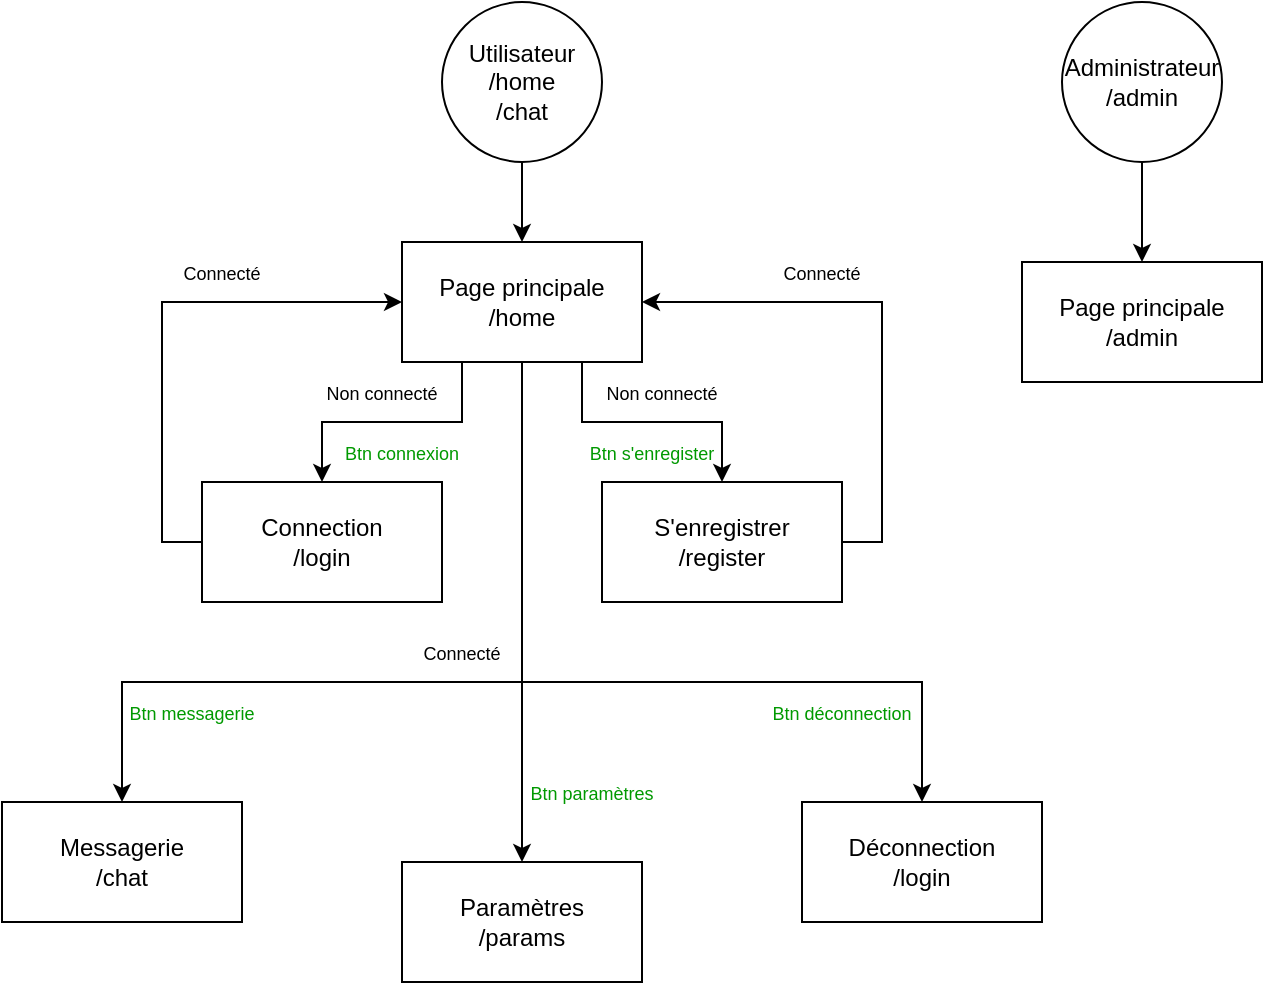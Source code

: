 <mxfile version="20.8.11" type="device"><diagram name="Page-1" id="_ssEASDiuMBoCrUwFGEi"><mxGraphModel dx="1061" dy="573" grid="0" gridSize="10" guides="1" tooltips="1" connect="1" arrows="1" fold="1" page="1" pageScale="1" pageWidth="827" pageHeight="1169" math="0" shadow="0"><root><mxCell id="0"/><mxCell id="1" parent="0"/><mxCell id="FOPwFPu4S45W2J7-EupA-4" style="edgeStyle=orthogonalEdgeStyle;rounded=0;orthogonalLoop=1;jettySize=auto;html=1;exitX=0.25;exitY=1;exitDx=0;exitDy=0;entryX=0.5;entryY=0;entryDx=0;entryDy=0;" edge="1" parent="1" source="FOPwFPu4S45W2J7-EupA-1" target="FOPwFPu4S45W2J7-EupA-3"><mxGeometry relative="1" as="geometry"/></mxCell><mxCell id="FOPwFPu4S45W2J7-EupA-6" style="edgeStyle=orthogonalEdgeStyle;rounded=0;orthogonalLoop=1;jettySize=auto;html=1;exitX=0.75;exitY=1;exitDx=0;exitDy=0;entryX=0.5;entryY=0;entryDx=0;entryDy=0;" edge="1" parent="1" source="FOPwFPu4S45W2J7-EupA-1" target="FOPwFPu4S45W2J7-EupA-5"><mxGeometry relative="1" as="geometry"/></mxCell><mxCell id="FOPwFPu4S45W2J7-EupA-24" style="edgeStyle=orthogonalEdgeStyle;rounded=0;orthogonalLoop=1;jettySize=auto;html=1;exitX=0.5;exitY=1;exitDx=0;exitDy=0;entryX=0.5;entryY=0;entryDx=0;entryDy=0;fontSize=10;fontColor=#00CC00;" edge="1" parent="1" source="FOPwFPu4S45W2J7-EupA-1" target="FOPwFPu4S45W2J7-EupA-14"><mxGeometry relative="1" as="geometry"><Array as="points"><mxPoint x="300" y="480"/><mxPoint x="100" y="480"/></Array></mxGeometry></mxCell><mxCell id="FOPwFPu4S45W2J7-EupA-25" style="edgeStyle=orthogonalEdgeStyle;rounded=0;orthogonalLoop=1;jettySize=auto;html=1;exitX=0.5;exitY=1;exitDx=0;exitDy=0;entryX=0.5;entryY=0;entryDx=0;entryDy=0;fontSize=10;fontColor=#00CC00;" edge="1" parent="1" source="FOPwFPu4S45W2J7-EupA-1" target="FOPwFPu4S45W2J7-EupA-19"><mxGeometry relative="1" as="geometry"><Array as="points"><mxPoint x="300" y="480"/><mxPoint x="500" y="480"/></Array></mxGeometry></mxCell><mxCell id="FOPwFPu4S45W2J7-EupA-29" style="edgeStyle=orthogonalEdgeStyle;rounded=0;orthogonalLoop=1;jettySize=auto;html=1;exitX=0.5;exitY=1;exitDx=0;exitDy=0;entryX=0.5;entryY=0;entryDx=0;entryDy=0;fontSize=12;fontColor=#00CC00;" edge="1" parent="1" source="FOPwFPu4S45W2J7-EupA-1" target="FOPwFPu4S45W2J7-EupA-28"><mxGeometry relative="1" as="geometry"/></mxCell><mxCell id="FOPwFPu4S45W2J7-EupA-1" value="Page principale&lt;br&gt;/home" style="rounded=0;whiteSpace=wrap;html=1;" vertex="1" parent="1"><mxGeometry x="240" y="260" width="120" height="60" as="geometry"/></mxCell><mxCell id="FOPwFPu4S45W2J7-EupA-7" style="edgeStyle=orthogonalEdgeStyle;rounded=0;orthogonalLoop=1;jettySize=auto;html=1;exitX=0;exitY=0.5;exitDx=0;exitDy=0;entryX=0;entryY=0.5;entryDx=0;entryDy=0;" edge="1" parent="1" source="FOPwFPu4S45W2J7-EupA-3" target="FOPwFPu4S45W2J7-EupA-1"><mxGeometry relative="1" as="geometry"/></mxCell><mxCell id="FOPwFPu4S45W2J7-EupA-3" value="Connection&lt;br&gt;/login" style="rounded=0;whiteSpace=wrap;html=1;" vertex="1" parent="1"><mxGeometry x="140" y="380" width="120" height="60" as="geometry"/></mxCell><mxCell id="FOPwFPu4S45W2J7-EupA-8" style="edgeStyle=orthogonalEdgeStyle;rounded=0;orthogonalLoop=1;jettySize=auto;html=1;exitX=1;exitY=0.5;exitDx=0;exitDy=0;entryX=1;entryY=0.5;entryDx=0;entryDy=0;" edge="1" parent="1" source="FOPwFPu4S45W2J7-EupA-5" target="FOPwFPu4S45W2J7-EupA-1"><mxGeometry relative="1" as="geometry"/></mxCell><mxCell id="FOPwFPu4S45W2J7-EupA-5" value="S'enregistrer&lt;br&gt;/register" style="rounded=0;whiteSpace=wrap;html=1;" vertex="1" parent="1"><mxGeometry x="340" y="380" width="120" height="60" as="geometry"/></mxCell><mxCell id="FOPwFPu4S45W2J7-EupA-9" value="&lt;font style=&quot;font-size: 9px;&quot;&gt;Connecté&lt;/font&gt;" style="text;html=1;strokeColor=none;fillColor=none;align=center;verticalAlign=middle;whiteSpace=wrap;rounded=0;" vertex="1" parent="1"><mxGeometry x="120" y="260" width="60" height="30" as="geometry"/></mxCell><mxCell id="FOPwFPu4S45W2J7-EupA-10" value="&lt;font style=&quot;font-size: 9px;&quot;&gt;Connecté&lt;/font&gt;" style="text;html=1;strokeColor=none;fillColor=none;align=center;verticalAlign=middle;whiteSpace=wrap;rounded=0;" vertex="1" parent="1"><mxGeometry x="420" y="260" width="60" height="30" as="geometry"/></mxCell><mxCell id="FOPwFPu4S45W2J7-EupA-12" value="&lt;font style=&quot;font-size: 9px;&quot;&gt;Non connecté&lt;/font&gt;" style="text;html=1;strokeColor=none;fillColor=none;align=center;verticalAlign=middle;whiteSpace=wrap;rounded=0;" vertex="1" parent="1"><mxGeometry x="200" y="320" width="60" height="30" as="geometry"/></mxCell><mxCell id="FOPwFPu4S45W2J7-EupA-13" value="&lt;font style=&quot;font-size: 9px;&quot;&gt;Non connecté&lt;/font&gt;" style="text;html=1;strokeColor=none;fillColor=none;align=center;verticalAlign=middle;whiteSpace=wrap;rounded=0;" vertex="1" parent="1"><mxGeometry x="340" y="320" width="60" height="30" as="geometry"/></mxCell><mxCell id="FOPwFPu4S45W2J7-EupA-14" value="&lt;font style=&quot;font-size: 12px;&quot;&gt;Messagerie&lt;br&gt;/chat&lt;/font&gt;" style="rounded=0;whiteSpace=wrap;html=1;fontSize=9;" vertex="1" parent="1"><mxGeometry x="40" y="540" width="120" height="60" as="geometry"/></mxCell><mxCell id="FOPwFPu4S45W2J7-EupA-18" style="edgeStyle=orthogonalEdgeStyle;rounded=0;orthogonalLoop=1;jettySize=auto;html=1;exitX=0.5;exitY=1;exitDx=0;exitDy=0;entryX=0.5;entryY=0;entryDx=0;entryDy=0;fontSize=12;" edge="1" parent="1" source="FOPwFPu4S45W2J7-EupA-16" target="FOPwFPu4S45W2J7-EupA-1"><mxGeometry relative="1" as="geometry"/></mxCell><mxCell id="FOPwFPu4S45W2J7-EupA-16" value="Utilisateur&lt;br&gt;/home&lt;br&gt;/chat" style="ellipse;whiteSpace=wrap;html=1;aspect=fixed;fontSize=12;" vertex="1" parent="1"><mxGeometry x="260" y="140" width="80" height="80" as="geometry"/></mxCell><mxCell id="FOPwFPu4S45W2J7-EupA-19" value="&lt;font style=&quot;font-size: 12px;&quot;&gt;Déconnection&lt;br&gt;/login&lt;br&gt;&lt;/font&gt;" style="rounded=0;whiteSpace=wrap;html=1;fontSize=9;" vertex="1" parent="1"><mxGeometry x="440" y="540" width="120" height="60" as="geometry"/></mxCell><mxCell id="FOPwFPu4S45W2J7-EupA-20" value="&lt;font style=&quot;font-size: 9px;&quot;&gt;Btn connexion&lt;/font&gt;" style="text;html=1;strokeColor=none;fillColor=none;align=center;verticalAlign=middle;whiteSpace=wrap;rounded=0;fontColor=#009900;" vertex="1" parent="1"><mxGeometry x="210" y="350" width="60" height="30" as="geometry"/></mxCell><mxCell id="FOPwFPu4S45W2J7-EupA-22" value="&lt;font style=&quot;font-size: 9px;&quot;&gt;Btn s'enregister&lt;/font&gt;" style="text;html=1;align=center;verticalAlign=middle;whiteSpace=wrap;rounded=0;fontColor=#009900;" vertex="1" parent="1"><mxGeometry x="330" y="350" width="70" height="30" as="geometry"/></mxCell><mxCell id="FOPwFPu4S45W2J7-EupA-26" value="&lt;font style=&quot;font-size: 9px;&quot;&gt;Btn messagerie&lt;/font&gt;" style="text;html=1;strokeColor=none;fillColor=none;align=center;verticalAlign=middle;whiteSpace=wrap;rounded=0;fontColor=#009900;" vertex="1" parent="1"><mxGeometry x="100" y="480" width="70" height="30" as="geometry"/></mxCell><mxCell id="FOPwFPu4S45W2J7-EupA-27" value="&lt;font style=&quot;font-size: 9px;&quot;&gt;Btn déconnection&lt;/font&gt;" style="text;html=1;strokeColor=none;fillColor=none;align=center;verticalAlign=middle;whiteSpace=wrap;rounded=0;fontColor=#009900;" vertex="1" parent="1"><mxGeometry x="420" y="480" width="80" height="30" as="geometry"/></mxCell><mxCell id="FOPwFPu4S45W2J7-EupA-28" value="&lt;font style=&quot;font-size: 12px;&quot;&gt;Paramètres&lt;br&gt;/params&lt;br&gt;&lt;/font&gt;" style="rounded=0;whiteSpace=wrap;html=1;fontSize=9;" vertex="1" parent="1"><mxGeometry x="240" y="570" width="120" height="60" as="geometry"/></mxCell><mxCell id="FOPwFPu4S45W2J7-EupA-30" value="&lt;font style=&quot;font-size: 9px;&quot;&gt;Btn paramètres&lt;/font&gt;" style="text;html=1;strokeColor=none;fillColor=none;align=center;verticalAlign=middle;whiteSpace=wrap;rounded=0;fontColor=#009900;" vertex="1" parent="1"><mxGeometry x="300" y="520" width="70" height="30" as="geometry"/></mxCell><mxCell id="FOPwFPu4S45W2J7-EupA-31" value="&lt;font style=&quot;font-size: 9px;&quot;&gt;Connecté&lt;/font&gt;" style="text;html=1;strokeColor=none;fillColor=none;align=center;verticalAlign=middle;whiteSpace=wrap;rounded=0;" vertex="1" parent="1"><mxGeometry x="240" y="450" width="60" height="30" as="geometry"/></mxCell><mxCell id="FOPwFPu4S45W2J7-EupA-34" style="edgeStyle=orthogonalEdgeStyle;rounded=0;orthogonalLoop=1;jettySize=auto;html=1;exitX=0.5;exitY=1;exitDx=0;exitDy=0;entryX=0.5;entryY=0;entryDx=0;entryDy=0;fontSize=12;fontColor=#009900;" edge="1" parent="1" source="FOPwFPu4S45W2J7-EupA-32" target="FOPwFPu4S45W2J7-EupA-33"><mxGeometry relative="1" as="geometry"/></mxCell><mxCell id="FOPwFPu4S45W2J7-EupA-32" value="Administrateur&lt;br&gt;/admin" style="ellipse;whiteSpace=wrap;html=1;aspect=fixed;fontSize=12;" vertex="1" parent="1"><mxGeometry x="570" y="140" width="80" height="80" as="geometry"/></mxCell><mxCell id="FOPwFPu4S45W2J7-EupA-33" value="Page principale&lt;br&gt;/admin" style="rounded=0;whiteSpace=wrap;html=1;" vertex="1" parent="1"><mxGeometry x="550" y="270" width="120" height="60" as="geometry"/></mxCell></root></mxGraphModel></diagram></mxfile>